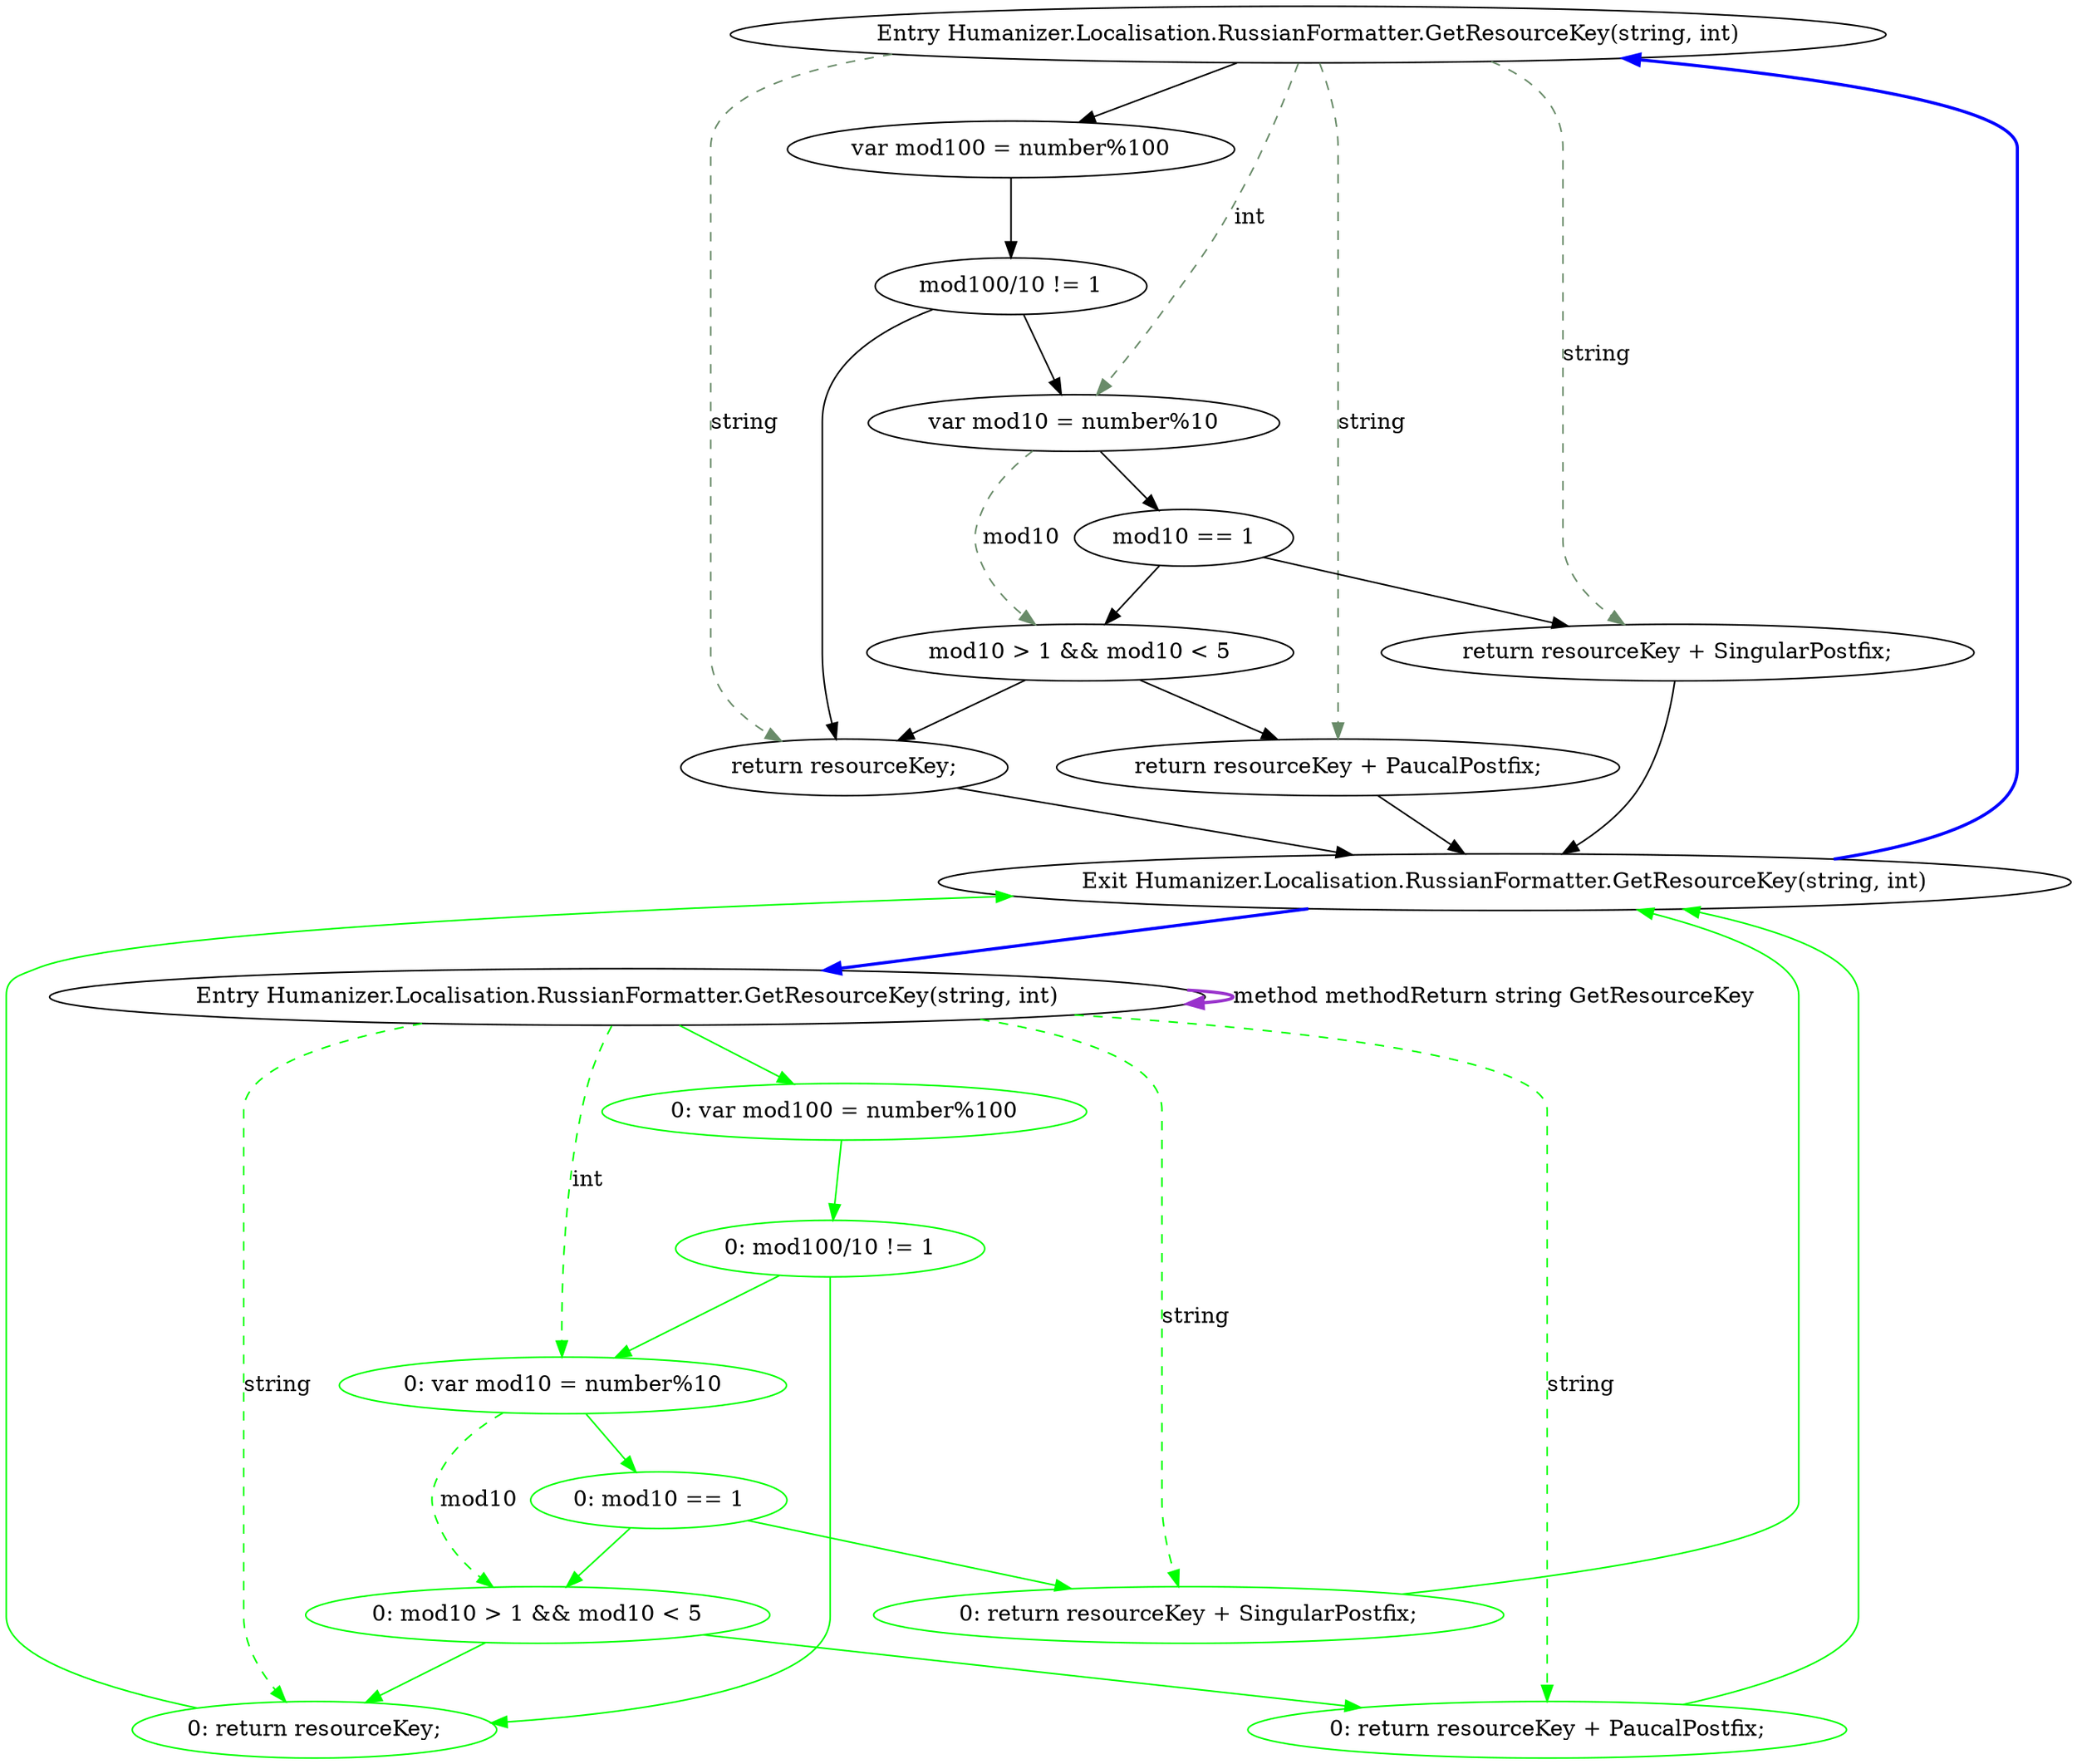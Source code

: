 digraph  {
n0 [cluster="Humanizer.Localisation.RussianFormatter.GetResourceKey(string, int)", label="Entry Humanizer.Localisation.RussianFormatter.GetResourceKey(string, int)", span="7-7"];
n1 [cluster="Humanizer.Localisation.RussianFormatter.GetResourceKey(string, int)", label="var mod100 = number%100", span="9-9"];
n3 [cluster="Humanizer.Localisation.RussianFormatter.GetResourceKey(string, int)", label="var mod10 = number%10", span="12-12"];
n5 [cluster="Humanizer.Localisation.RussianFormatter.GetResourceKey(string, int)", label="return resourceKey + SingularPostfix;", span="15-15"];
n7 [cluster="Humanizer.Localisation.RussianFormatter.GetResourceKey(string, int)", label="return resourceKey + PaucalPostfix;", span="18-18"];
n8 [cluster="Humanizer.Localisation.RussianFormatter.GetResourceKey(string, int)", label="return resourceKey;", span="21-21"];
n2 [cluster="Humanizer.Localisation.RussianFormatter.GetResourceKey(string, int)", label="mod100/10 != 1", span="10-10"];
n4 [cluster="Humanizer.Localisation.RussianFormatter.GetResourceKey(string, int)", label="mod10 == 1", span="14-14"];
n6 [cluster="Humanizer.Localisation.RussianFormatter.GetResourceKey(string, int)", label="mod10 > 1 && mod10 < 5", span="17-17"];
n9 [cluster="Humanizer.Localisation.RussianFormatter.GetResourceKey(string, int)", label="Exit Humanizer.Localisation.RussianFormatter.GetResourceKey(string, int)", span="7-7"];
d1 [cluster="Humanizer.Localisation.RussianFormatter.GetResourceKey(string, int)", color=green, community=0, label="0: var mod100 = number%100", span="9-9"];
d0 [cluster="Humanizer.Localisation.RussianFormatter.GetResourceKey(string, int)", label="Entry Humanizer.Localisation.RussianFormatter.GetResourceKey(string, int)", span="7-7"];
d2 [cluster="Humanizer.Localisation.RussianFormatter.GetResourceKey(string, int)", color=green, community=0, label="0: mod100/10 != 1", span="10-10"];
d3 [cluster="Humanizer.Localisation.RussianFormatter.GetResourceKey(string, int)", color=green, community=0, label="0: var mod10 = number%10", span="12-12"];
d4 [cluster="Humanizer.Localisation.RussianFormatter.GetResourceKey(string, int)", color=green, community=0, label="0: mod10 == 1", span="14-14"];
d6 [cluster="Humanizer.Localisation.RussianFormatter.GetResourceKey(string, int)", color=green, community=0, label="0: mod10 > 1 && mod10 < 5", span="17-17"];
d5 [cluster="Humanizer.Localisation.RussianFormatter.GetResourceKey(string, int)", color=green, community=0, label="0: return resourceKey + SingularPostfix;", span="15-15"];
d7 [cluster="Humanizer.Localisation.RussianFormatter.GetResourceKey(string, int)", color=green, community=0, label="0: return resourceKey + PaucalPostfix;", span="18-18"];
d8 [cluster="Humanizer.Localisation.RussianFormatter.GetResourceKey(string, int)", color=green, community=0, label="0: return resourceKey;", span="21-21"];
n0 -> n1  [key=0, style=solid];
n0 -> n3  [color=darkseagreen4, key=1, label=int, style=dashed];
n0 -> n5  [color=darkseagreen4, key=1, label=string, style=dashed];
n0 -> n7  [color=darkseagreen4, key=1, label=string, style=dashed];
n0 -> n8  [color=darkseagreen4, key=1, label=string, style=dashed];
n1 -> n2  [key=0, style=solid];
n3 -> n4  [key=0, style=solid];
n3 -> n6  [color=darkseagreen4, key=1, label=mod10, style=dashed];
n5 -> n9  [key=0, style=solid];
n7 -> n9  [key=0, style=solid];
n8 -> n9  [key=0, style=solid];
n2 -> n3  [key=0, style=solid];
n2 -> n8  [key=0, style=solid];
n4 -> n5  [key=0, style=solid];
n4 -> n6  [key=0, style=solid];
n6 -> n7  [key=0, style=solid];
n6 -> n8  [key=0, style=solid];
n9 -> n0  [color=blue, key=0, style=bold];
n9 -> d0  [color=blue, key=0, style=bold];
d1 -> d2  [color=green, key=0, style=solid];
d0 -> d1  [color=green, key=0, style=solid];
d0 -> d3  [color=green, key=1, label=int, style=dashed];
d0 -> d5  [color=green, key=1, label=string, style=dashed];
d0 -> d7  [color=green, key=1, label=string, style=dashed];
d0 -> d8  [color=green, key=1, label=string, style=dashed];
d0 -> d0  [color=darkorchid, key=3, label="method methodReturn string GetResourceKey", style=bold];
d2 -> d3  [color=green, key=0, style=solid];
d2 -> d8  [color=green, key=0, style=solid];
d3 -> d4  [color=green, key=0, style=solid];
d3 -> d6  [color=green, key=1, label=mod10, style=dashed];
d4 -> d5  [color=green, key=0, style=solid];
d4 -> d6  [color=green, key=0, style=solid];
d6 -> d7  [color=green, key=0, style=solid];
d6 -> d8  [color=green, key=0, style=solid];
d5 -> n9  [color=green, key=0, style=solid];
d7 -> n9  [color=green, key=0, style=solid];
d8 -> n9  [color=green, key=0, style=solid];
}
